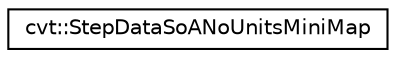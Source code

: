 digraph "Graphical Class Hierarchy"
{
 // LATEX_PDF_SIZE
  edge [fontname="Helvetica",fontsize="10",labelfontname="Helvetica",labelfontsize="10"];
  node [fontname="Helvetica",fontsize="10",shape=record];
  rankdir="LR";
  Node0 [label="cvt::StepDataSoANoUnitsMiniMap",height=0.2,width=0.4,color="black", fillcolor="white", style="filled",URL="$df/d89/structcvt_1_1StepDataSoANoUnitsMiniMap.html",tooltip=" "];
}
